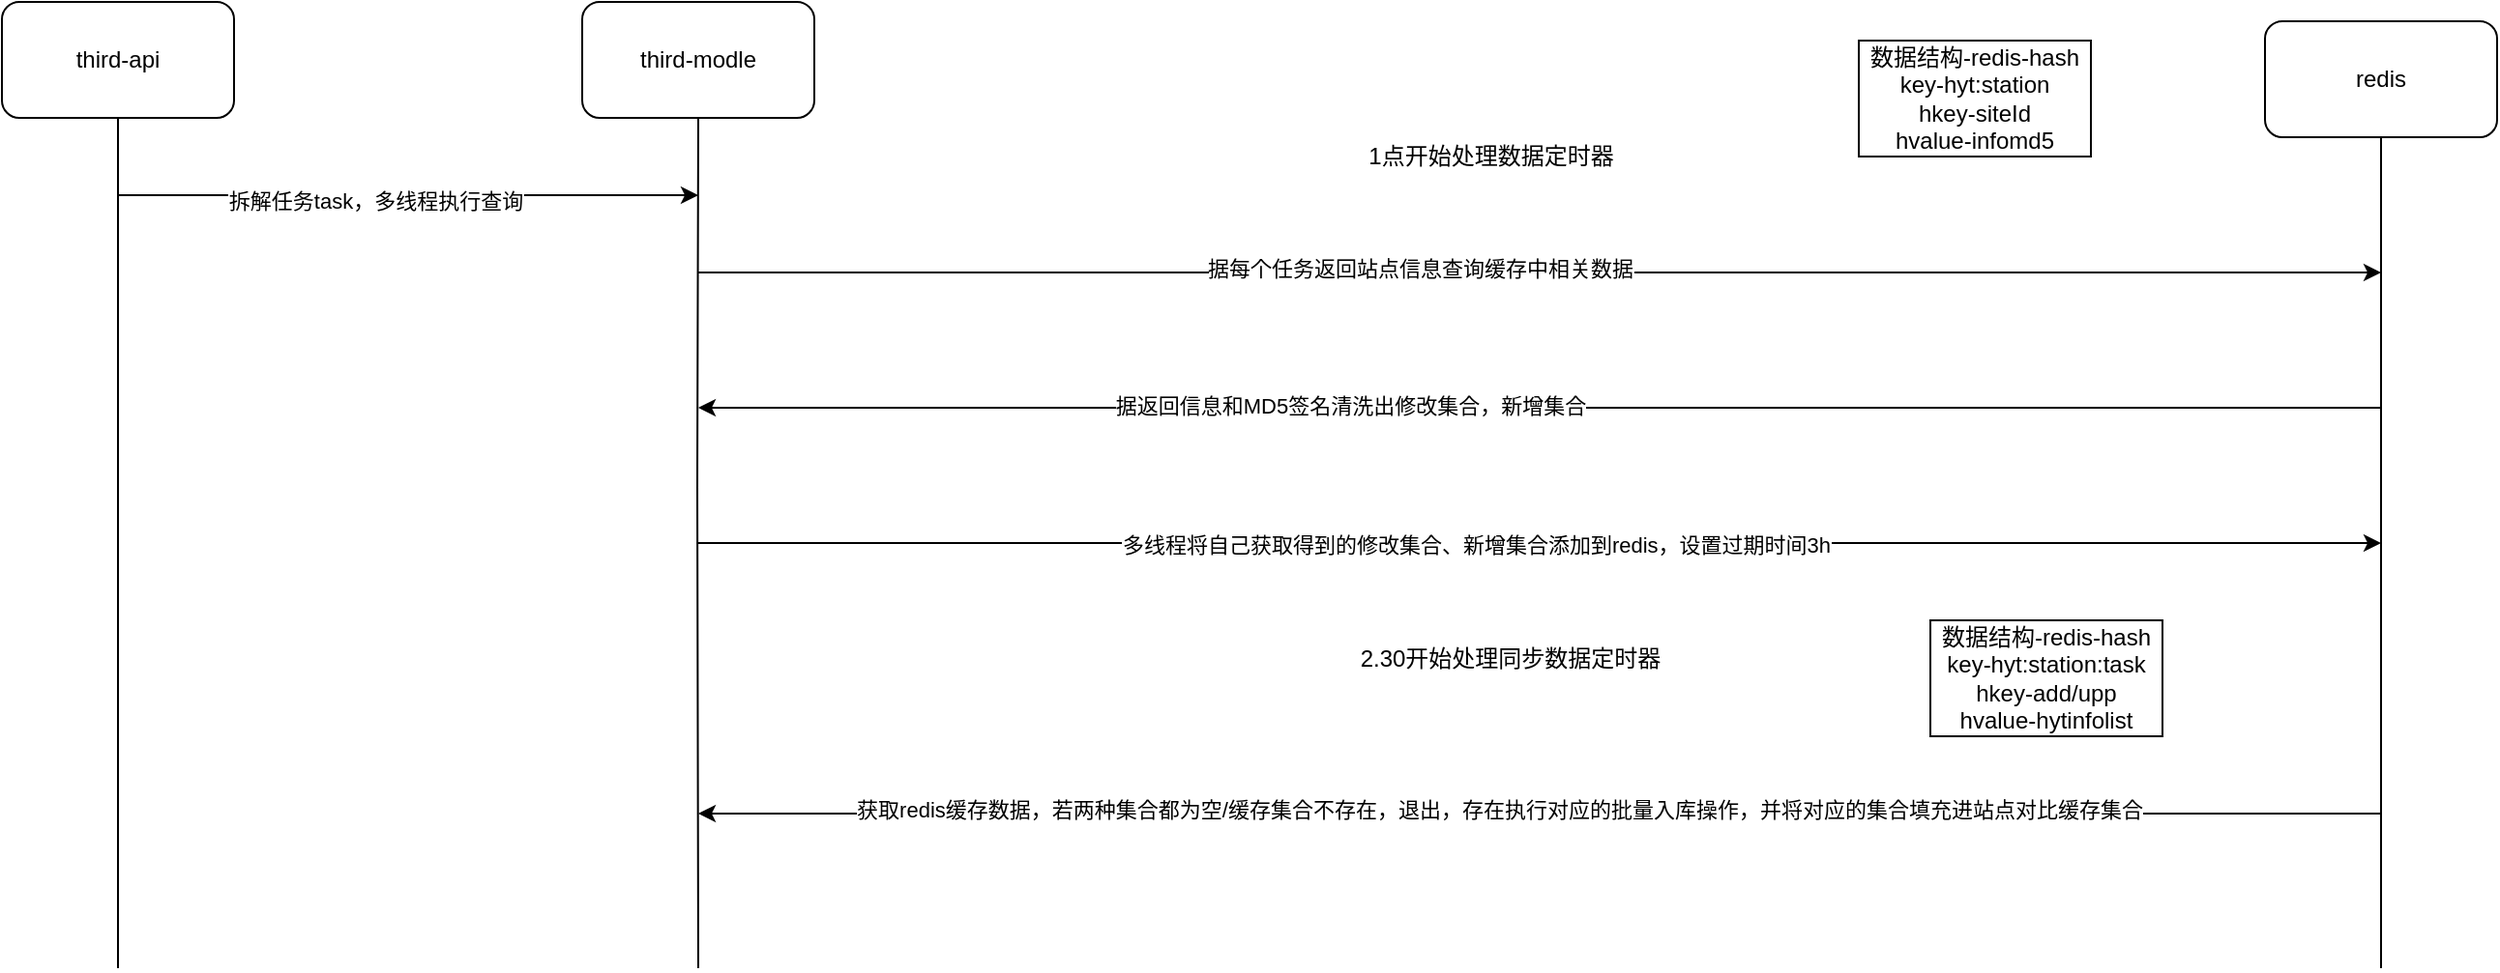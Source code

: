 <mxfile version="14.1.9" type="github">
  <diagram id="ANAJGK0_yAK0nldCu1QN" name="第 1 页">
    <mxGraphModel dx="2249" dy="762" grid="1" gridSize="10" guides="1" tooltips="1" connect="1" arrows="1" fold="1" page="1" pageScale="1" pageWidth="827" pageHeight="1169" math="0" shadow="0">
      <root>
        <mxCell id="0" />
        <mxCell id="1" parent="0" />
        <mxCell id="zY-LlmFLDYL1xvEGEtav-1" value="数据结构-redis-hash&lt;br&gt;key-hyt:station&lt;br&gt;hkey-siteId&lt;br&gt;hvalue-infomd5" style="rounded=0;whiteSpace=wrap;html=1;" vertex="1" parent="1">
          <mxGeometry x="790" y="360" width="120" height="60" as="geometry" />
        </mxCell>
        <mxCell id="zY-LlmFLDYL1xvEGEtav-2" value="third-modle" style="rounded=1;whiteSpace=wrap;html=1;" vertex="1" parent="1">
          <mxGeometry x="130" y="340" width="120" height="60" as="geometry" />
        </mxCell>
        <mxCell id="zY-LlmFLDYL1xvEGEtav-3" value="third-api" style="rounded=1;whiteSpace=wrap;html=1;" vertex="1" parent="1">
          <mxGeometry x="-170" y="340" width="120" height="60" as="geometry" />
        </mxCell>
        <mxCell id="zY-LlmFLDYL1xvEGEtav-4" value="redis" style="rounded=1;whiteSpace=wrap;html=1;" vertex="1" parent="1">
          <mxGeometry x="1000" y="350" width="120" height="60" as="geometry" />
        </mxCell>
        <mxCell id="zY-LlmFLDYL1xvEGEtav-5" value="" style="endArrow=none;html=1;entryX=0.5;entryY=1;entryDx=0;entryDy=0;" edge="1" parent="1" target="zY-LlmFLDYL1xvEGEtav-3">
          <mxGeometry width="50" height="50" relative="1" as="geometry">
            <mxPoint x="-110" y="840" as="sourcePoint" />
            <mxPoint x="170" y="540" as="targetPoint" />
            <Array as="points">
              <mxPoint x="-110" y="580" />
            </Array>
          </mxGeometry>
        </mxCell>
        <mxCell id="zY-LlmFLDYL1xvEGEtav-6" value="" style="endArrow=classic;html=1;" edge="1" parent="1">
          <mxGeometry width="50" height="50" relative="1" as="geometry">
            <mxPoint x="-110" y="440" as="sourcePoint" />
            <mxPoint x="190" y="440" as="targetPoint" />
          </mxGeometry>
        </mxCell>
        <mxCell id="zY-LlmFLDYL1xvEGEtav-7" value="拆解任务task，多线程执行查询" style="edgeLabel;html=1;align=center;verticalAlign=middle;resizable=0;points=[];" vertex="1" connectable="0" parent="zY-LlmFLDYL1xvEGEtav-6">
          <mxGeometry x="-0.118" y="-3" relative="1" as="geometry">
            <mxPoint as="offset" />
          </mxGeometry>
        </mxCell>
        <mxCell id="zY-LlmFLDYL1xvEGEtav-8" value="" style="endArrow=none;html=1;entryX=0.5;entryY=1;entryDx=0;entryDy=0;" edge="1" parent="1" target="zY-LlmFLDYL1xvEGEtav-2">
          <mxGeometry width="50" height="50" relative="1" as="geometry">
            <mxPoint x="190" y="840" as="sourcePoint" />
            <mxPoint x="189.5" y="410" as="targetPoint" />
            <Array as="points">
              <mxPoint x="189.5" y="590" />
            </Array>
          </mxGeometry>
        </mxCell>
        <mxCell id="zY-LlmFLDYL1xvEGEtav-9" value="" style="endArrow=classic;html=1;" edge="1" parent="1">
          <mxGeometry width="50" height="50" relative="1" as="geometry">
            <mxPoint x="190" y="480" as="sourcePoint" />
            <mxPoint x="1060" y="480" as="targetPoint" />
          </mxGeometry>
        </mxCell>
        <mxCell id="zY-LlmFLDYL1xvEGEtav-12" value="据每个任务返回站点信息查询缓存中相关数据" style="edgeLabel;html=1;align=center;verticalAlign=middle;resizable=0;points=[];" vertex="1" connectable="0" parent="zY-LlmFLDYL1xvEGEtav-9">
          <mxGeometry x="-0.142" y="2" relative="1" as="geometry">
            <mxPoint as="offset" />
          </mxGeometry>
        </mxCell>
        <mxCell id="zY-LlmFLDYL1xvEGEtav-11" value="" style="endArrow=none;html=1;entryX=0.5;entryY=1;entryDx=0;entryDy=0;" edge="1" parent="1" target="zY-LlmFLDYL1xvEGEtav-4">
          <mxGeometry width="50" height="50" relative="1" as="geometry">
            <mxPoint x="1060" y="840" as="sourcePoint" />
            <mxPoint x="1070.5" y="420" as="targetPoint" />
            <Array as="points">
              <mxPoint x="1060" y="600" />
            </Array>
          </mxGeometry>
        </mxCell>
        <mxCell id="zY-LlmFLDYL1xvEGEtav-13" value="" style="endArrow=classic;html=1;" edge="1" parent="1">
          <mxGeometry width="50" height="50" relative="1" as="geometry">
            <mxPoint x="1060" y="550" as="sourcePoint" />
            <mxPoint x="190" y="550" as="targetPoint" />
          </mxGeometry>
        </mxCell>
        <mxCell id="zY-LlmFLDYL1xvEGEtav-14" value="据返回信息和MD5签名清洗出修改集合，新增集合" style="edgeLabel;html=1;align=center;verticalAlign=middle;resizable=0;points=[];" vertex="1" connectable="0" parent="zY-LlmFLDYL1xvEGEtav-13">
          <mxGeometry x="0.226" y="-1" relative="1" as="geometry">
            <mxPoint as="offset" />
          </mxGeometry>
        </mxCell>
        <mxCell id="zY-LlmFLDYL1xvEGEtav-15" value="" style="endArrow=classic;html=1;" edge="1" parent="1">
          <mxGeometry width="50" height="50" relative="1" as="geometry">
            <mxPoint x="190" y="620" as="sourcePoint" />
            <mxPoint x="1060" y="620" as="targetPoint" />
          </mxGeometry>
        </mxCell>
        <mxCell id="zY-LlmFLDYL1xvEGEtav-17" value="多线程将自己获取得到的修改集合、新增集合添加到redis，设置过期时间3h" style="edgeLabel;html=1;align=center;verticalAlign=middle;resizable=0;points=[];" vertex="1" connectable="0" parent="zY-LlmFLDYL1xvEGEtav-15">
          <mxGeometry x="-0.077" y="-1" relative="1" as="geometry">
            <mxPoint as="offset" />
          </mxGeometry>
        </mxCell>
        <mxCell id="zY-LlmFLDYL1xvEGEtav-18" value="1点开始处理数据定时器" style="text;html=1;strokeColor=none;fillColor=none;align=center;verticalAlign=middle;whiteSpace=wrap;rounded=0;" vertex="1" parent="1">
          <mxGeometry x="520" y="410" width="160" height="20" as="geometry" />
        </mxCell>
        <mxCell id="zY-LlmFLDYL1xvEGEtav-19" value="2.30开始处理同步数据定时器" style="text;html=1;strokeColor=none;fillColor=none;align=center;verticalAlign=middle;whiteSpace=wrap;rounded=0;" vertex="1" parent="1">
          <mxGeometry x="530" y="670" width="160" height="20" as="geometry" />
        </mxCell>
        <mxCell id="zY-LlmFLDYL1xvEGEtav-20" value="" style="endArrow=classic;html=1;" edge="1" parent="1">
          <mxGeometry width="50" height="50" relative="1" as="geometry">
            <mxPoint x="1060" y="760" as="sourcePoint" />
            <mxPoint x="190" y="760" as="targetPoint" />
          </mxGeometry>
        </mxCell>
        <mxCell id="zY-LlmFLDYL1xvEGEtav-22" value="获取redis缓存数据，若两种集合都为空/缓存集合不存在，退出，存在执行对应的批量入库操作，并将对应的集合填充进站点对比缓存集合" style="edgeLabel;html=1;align=center;verticalAlign=middle;resizable=0;points=[];" vertex="1" connectable="0" parent="zY-LlmFLDYL1xvEGEtav-20">
          <mxGeometry x="0.048" y="-2" relative="1" as="geometry">
            <mxPoint as="offset" />
          </mxGeometry>
        </mxCell>
        <mxCell id="zY-LlmFLDYL1xvEGEtav-23" value="数据结构-redis-hash&lt;br&gt;key-hyt:station:task&lt;br&gt;hkey-add/upp&lt;br&gt;hvalue-hytinfolist" style="rounded=0;whiteSpace=wrap;html=1;" vertex="1" parent="1">
          <mxGeometry x="827" y="660" width="120" height="60" as="geometry" />
        </mxCell>
      </root>
    </mxGraphModel>
  </diagram>
</mxfile>
